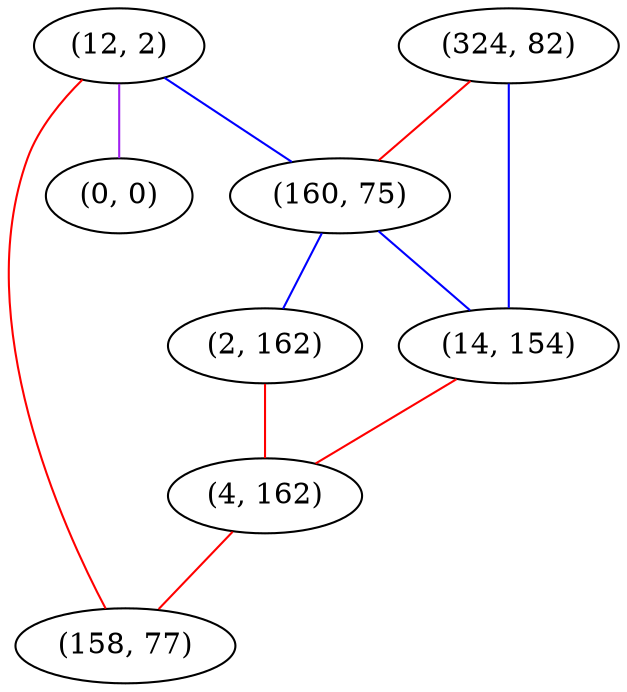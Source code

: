 graph "" {
"(12, 2)";
"(0, 0)";
"(324, 82)";
"(160, 75)";
"(14, 154)";
"(2, 162)";
"(4, 162)";
"(158, 77)";
"(12, 2)" -- "(160, 75)"  [color=blue, key=0, weight=3];
"(12, 2)" -- "(0, 0)"  [color=purple, key=0, weight=4];
"(12, 2)" -- "(158, 77)"  [color=red, key=0, weight=1];
"(324, 82)" -- "(160, 75)"  [color=red, key=0, weight=1];
"(324, 82)" -- "(14, 154)"  [color=blue, key=0, weight=3];
"(160, 75)" -- "(14, 154)"  [color=blue, key=0, weight=3];
"(160, 75)" -- "(2, 162)"  [color=blue, key=0, weight=3];
"(14, 154)" -- "(4, 162)"  [color=red, key=0, weight=1];
"(2, 162)" -- "(4, 162)"  [color=red, key=0, weight=1];
"(4, 162)" -- "(158, 77)"  [color=red, key=0, weight=1];
}
